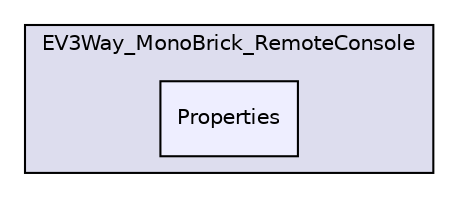 digraph "C:/Projects/ETrobo/Yokohama/src/EV3Way_MonoBrick_RemoteConsole/EV3Way_MonoBrick_RemoteConsole/Properties" {
  compound=true
  node [ fontsize="10", fontname="Helvetica"];
  edge [ labelfontsize="10", labelfontname="Helvetica"];
  subgraph clusterdir_303d5a3511fb070c88d98e49861e0bef {
    graph [ bgcolor="#ddddee", pencolor="black", label="EV3Way_MonoBrick_RemoteConsole" fontname="Helvetica", fontsize="10", URL="dir_303d5a3511fb070c88d98e49861e0bef.html"]
  dir_2e2ca2628694d52e816a7381ff5c3187 [shape=box, label="Properties", style="filled", fillcolor="#eeeeff", pencolor="black", URL="dir_2e2ca2628694d52e816a7381ff5c3187.html"];
  }
}
